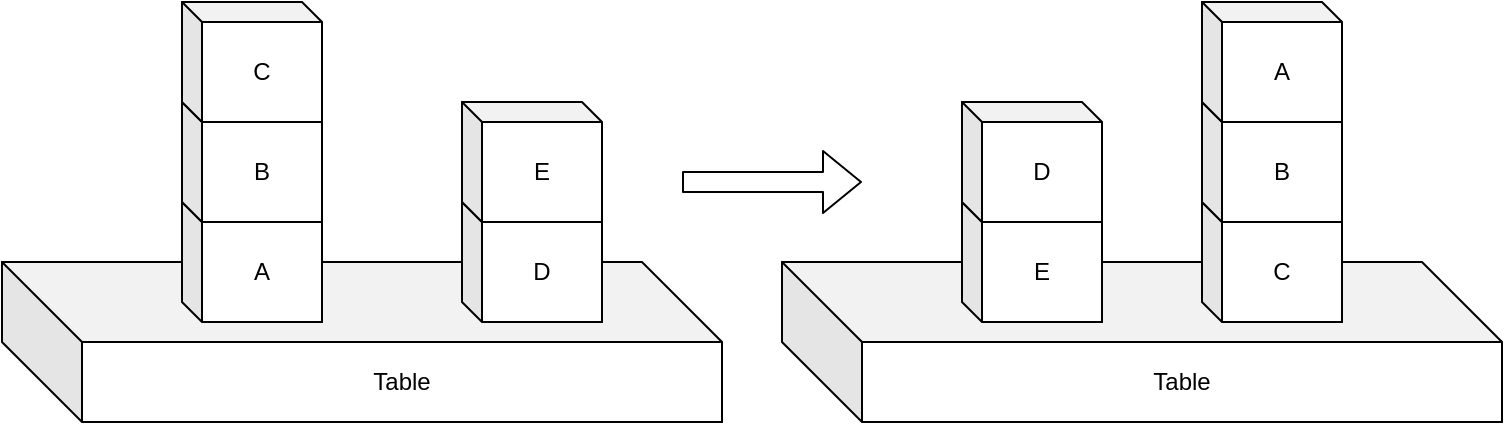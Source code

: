 <mxfile version="14.7.6" type="github">
  <diagram id="zT5wlvQUA5geFUYwrWhU" name="Page-1">
    <mxGraphModel dx="1038" dy="547" grid="1" gridSize="10" guides="1" tooltips="1" connect="1" arrows="1" fold="1" page="1" pageScale="1" pageWidth="850" pageHeight="1100" math="0" shadow="0">
      <root>
        <mxCell id="0" />
        <mxCell id="1" parent="0" />
        <mxCell id="uS2QSH3lE92eHrh-Fmmo-21" value="Table" style="shape=cube;whiteSpace=wrap;html=1;boundedLbl=1;backgroundOutline=1;darkOpacity=0.05;darkOpacity2=0.1;size=40;" vertex="1" parent="1">
          <mxGeometry x="460" y="310" width="360" height="80" as="geometry" />
        </mxCell>
        <mxCell id="uS2QSH3lE92eHrh-Fmmo-20" value="Table" style="shape=cube;whiteSpace=wrap;html=1;boundedLbl=1;backgroundOutline=1;darkOpacity=0.05;darkOpacity2=0.1;size=40;" vertex="1" parent="1">
          <mxGeometry x="70" y="310" width="360" height="80" as="geometry" />
        </mxCell>
        <mxCell id="uS2QSH3lE92eHrh-Fmmo-11" value="C" style="shape=cube;whiteSpace=wrap;html=1;boundedLbl=1;backgroundOutline=1;darkOpacity=0.05;darkOpacity2=0.1;size=10;" vertex="1" parent="1">
          <mxGeometry x="670" y="280" width="70" height="60" as="geometry" />
        </mxCell>
        <mxCell id="uS2QSH3lE92eHrh-Fmmo-10" value="B" style="shape=cube;whiteSpace=wrap;html=1;boundedLbl=1;backgroundOutline=1;darkOpacity=0.05;darkOpacity2=0.1;size=10;" vertex="1" parent="1">
          <mxGeometry x="670" y="230" width="70" height="60" as="geometry" />
        </mxCell>
        <mxCell id="uS2QSH3lE92eHrh-Fmmo-1" value="A" style="shape=cube;whiteSpace=wrap;html=1;boundedLbl=1;backgroundOutline=1;darkOpacity=0.05;darkOpacity2=0.1;size=10;" vertex="1" parent="1">
          <mxGeometry x="160" y="280" width="70" height="60" as="geometry" />
        </mxCell>
        <mxCell id="uS2QSH3lE92eHrh-Fmmo-4" value="B" style="shape=cube;whiteSpace=wrap;html=1;boundedLbl=1;backgroundOutline=1;darkOpacity=0.05;darkOpacity2=0.1;size=10;" vertex="1" parent="1">
          <mxGeometry x="160" y="230" width="70" height="60" as="geometry" />
        </mxCell>
        <mxCell id="uS2QSH3lE92eHrh-Fmmo-5" value="C" style="shape=cube;whiteSpace=wrap;html=1;boundedLbl=1;backgroundOutline=1;darkOpacity=0.05;darkOpacity2=0.1;size=10;" vertex="1" parent="1">
          <mxGeometry x="160" y="180" width="70" height="60" as="geometry" />
        </mxCell>
        <mxCell id="uS2QSH3lE92eHrh-Fmmo-6" value="D" style="shape=cube;whiteSpace=wrap;html=1;boundedLbl=1;backgroundOutline=1;darkOpacity=0.05;darkOpacity2=0.1;size=10;" vertex="1" parent="1">
          <mxGeometry x="300" y="280" width="70" height="60" as="geometry" />
        </mxCell>
        <mxCell id="uS2QSH3lE92eHrh-Fmmo-7" value="E" style="shape=cube;whiteSpace=wrap;html=1;boundedLbl=1;backgroundOutline=1;darkOpacity=0.05;darkOpacity2=0.1;size=10;" vertex="1" parent="1">
          <mxGeometry x="300" y="230" width="70" height="60" as="geometry" />
        </mxCell>
        <mxCell id="uS2QSH3lE92eHrh-Fmmo-8" value="" style="shape=flexArrow;endArrow=classic;html=1;" edge="1" parent="1">
          <mxGeometry width="50" height="50" relative="1" as="geometry">
            <mxPoint x="410" y="270" as="sourcePoint" />
            <mxPoint x="500" y="270" as="targetPoint" />
          </mxGeometry>
        </mxCell>
        <mxCell id="uS2QSH3lE92eHrh-Fmmo-9" value="A" style="shape=cube;whiteSpace=wrap;html=1;boundedLbl=1;backgroundOutline=1;darkOpacity=0.05;darkOpacity2=0.1;size=10;" vertex="1" parent="1">
          <mxGeometry x="670" y="180" width="70" height="60" as="geometry" />
        </mxCell>
        <mxCell id="uS2QSH3lE92eHrh-Fmmo-12" value="E" style="shape=cube;whiteSpace=wrap;html=1;boundedLbl=1;backgroundOutline=1;darkOpacity=0.05;darkOpacity2=0.1;size=10;" vertex="1" parent="1">
          <mxGeometry x="550" y="280" width="70" height="60" as="geometry" />
        </mxCell>
        <mxCell id="uS2QSH3lE92eHrh-Fmmo-13" value="D" style="shape=cube;whiteSpace=wrap;html=1;boundedLbl=1;backgroundOutline=1;darkOpacity=0.05;darkOpacity2=0.1;size=10;" vertex="1" parent="1">
          <mxGeometry x="550" y="230" width="70" height="60" as="geometry" />
        </mxCell>
      </root>
    </mxGraphModel>
  </diagram>
</mxfile>

